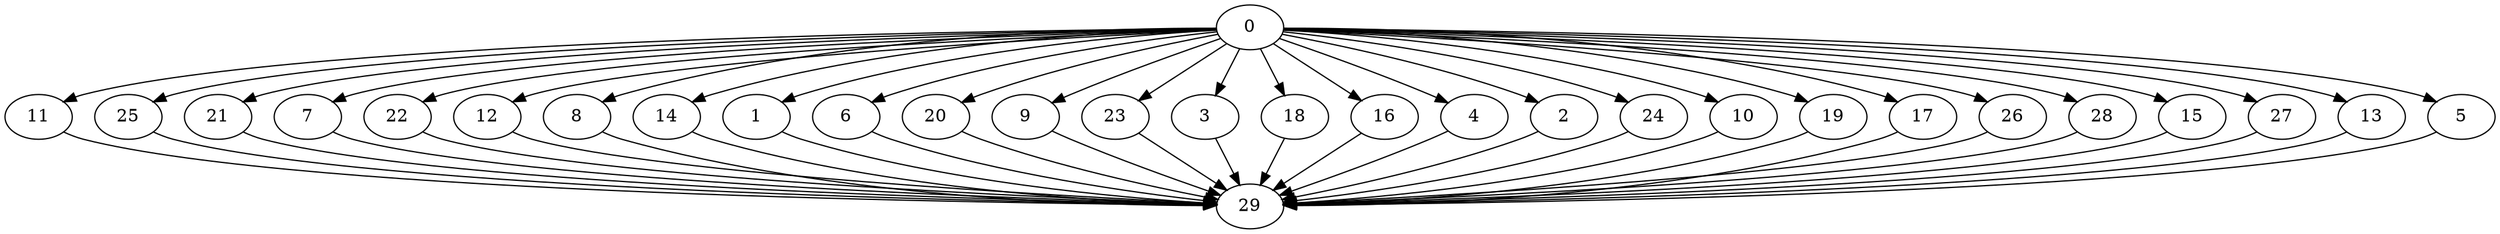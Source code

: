 digraph "Fork_Join_Nodes_30_CCR_0.10_WeightType_Random#2_Heterogeneous-4-2-strong" {
0 [Weight=181];
11 [Weight=181];
25 [Weight=181];
21 [Weight=181];
7 [Weight=163];
22 [Weight=145];
12 [Weight=145];
8 [Weight=145];
14 [Weight=145];
1 [Weight=127];
6 [Weight=127];
20 [Weight=127];
9 [Weight=127];
23 [Weight=127];
3 [Weight=127];
18 [Weight=127];
16 [Weight=109];
4 [Weight=109];
2 [Weight=91];
24 [Weight=91];
10 [Weight=91];
19 [Weight=91];
17 [Weight=91];
26 [Weight=73];
28 [Weight=73];
15 [Weight=54];
27 [Weight=54];
13 [Weight=54];
5 [Weight=36];
29 [Weight=127];
0 -> 21 [Weight=3];
0 -> 20 [Weight=10];
8 -> 29 [Weight=5];
17 -> 29 [Weight=5];
22 -> 29 [Weight=8];
0 -> 18 [Weight=5];
3 -> 29 [Weight=3];
0 -> 13 [Weight=4];
0 -> 26 [Weight=4];
0 -> 24 [Weight=10];
0 -> 14 [Weight=7];
0 -> 10 [Weight=3];
0 -> 2 [Weight=9];
20 -> 29 [Weight=9];
6 -> 29 [Weight=9];
19 -> 29 [Weight=7];
2 -> 29 [Weight=10];
23 -> 29 [Weight=6];
0 -> 3 [Weight=3];
25 -> 29 [Weight=8];
0 -> 19 [Weight=8];
0 -> 6 [Weight=7];
0 -> 25 [Weight=6];
0 -> 22 [Weight=4];
0 -> 8 [Weight=9];
26 -> 29 [Weight=10];
11 -> 29 [Weight=10];
28 -> 29 [Weight=7];
0 -> 23 [Weight=6];
0 -> 9 [Weight=4];
9 -> 29 [Weight=7];
15 -> 29 [Weight=8];
0 -> 11 [Weight=2];
0 -> 27 [Weight=9];
0 -> 5 [Weight=3];
0 -> 12 [Weight=3];
24 -> 29 [Weight=10];
13 -> 29 [Weight=3];
0 -> 15 [Weight=10];
1 -> 29 [Weight=10];
0 -> 17 [Weight=10];
0 -> 1 [Weight=10];
16 -> 29 [Weight=10];
10 -> 29 [Weight=7];
14 -> 29 [Weight=2];
0 -> 16 [Weight=2];
18 -> 29 [Weight=3];
4 -> 29 [Weight=5];
5 -> 29 [Weight=2];
7 -> 29 [Weight=8];
12 -> 29 [Weight=6];
0 -> 28 [Weight=5];
27 -> 29 [Weight=4];
0 -> 7 [Weight=4];
21 -> 29 [Weight=3];
0 -> 4 [Weight=5];
}
